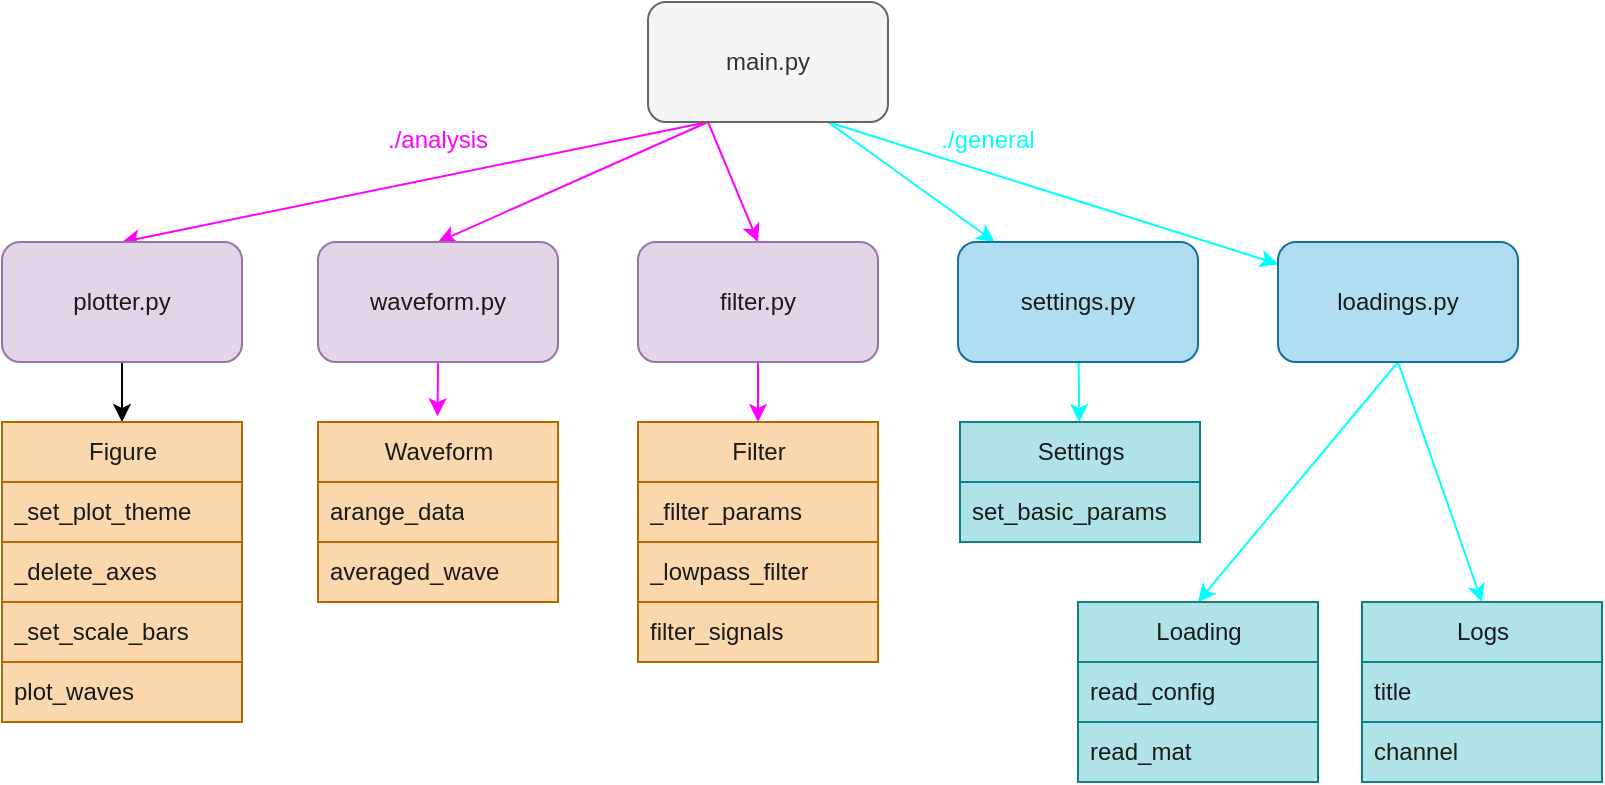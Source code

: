 <mxfile>
    <diagram id="C5RBs43oDa-KdzZeNtuy" name="Page-1">
        <mxGraphModel dx="1040" dy="556" grid="1" gridSize="10" guides="1" tooltips="1" connect="1" arrows="1" fold="1" page="1" pageScale="1" pageWidth="827" pageHeight="1169" math="0" shadow="0">
            <root>
                <mxCell id="WIyWlLk6GJQsqaUBKTNV-0"/>
                <mxCell id="WIyWlLk6GJQsqaUBKTNV-1" parent="WIyWlLk6GJQsqaUBKTNV-0"/>
                <mxCell id="8" value="" style="edgeStyle=none;html=1;fontColor=#1A1A1A;exitX=0.75;exitY=1;exitDx=0;exitDy=0;strokeColor=#00FFFF;" parent="WIyWlLk6GJQsqaUBKTNV-1" source="1" target="4" edge="1">
                    <mxGeometry relative="1" as="geometry"/>
                </mxCell>
                <mxCell id="10" value="" style="edgeStyle=none;html=1;fontColor=#1A1A1A;exitX=0.75;exitY=1;exitDx=0;exitDy=0;strokeColor=#00FFFF;" parent="WIyWlLk6GJQsqaUBKTNV-1" source="1" target="9" edge="1">
                    <mxGeometry relative="1" as="geometry"/>
                </mxCell>
                <mxCell id="48" style="edgeStyle=none;html=1;exitX=0.25;exitY=1;exitDx=0;exitDy=0;entryX=0.5;entryY=0;entryDx=0;entryDy=0;strokeColor=#FF00FF;fontColor=#00FFFF;" parent="WIyWlLk6GJQsqaUBKTNV-1" source="1" target="42" edge="1">
                    <mxGeometry relative="1" as="geometry"/>
                </mxCell>
                <mxCell id="49" style="edgeStyle=none;html=1;exitX=0.25;exitY=1;exitDx=0;exitDy=0;entryX=0.5;entryY=0;entryDx=0;entryDy=0;strokeColor=#FF00FF;fontColor=#00FFFF;" parent="WIyWlLk6GJQsqaUBKTNV-1" source="1" target="43" edge="1">
                    <mxGeometry relative="1" as="geometry"/>
                </mxCell>
                <mxCell id="50" style="edgeStyle=none;html=1;exitX=0.25;exitY=1;exitDx=0;exitDy=0;entryX=0.5;entryY=0;entryDx=0;entryDy=0;strokeColor=#FF00FF;fontColor=#00FFFF;" parent="WIyWlLk6GJQsqaUBKTNV-1" source="1" target="45" edge="1">
                    <mxGeometry relative="1" as="geometry"/>
                </mxCell>
                <mxCell id="1" value="main.py" style="rounded=1;whiteSpace=wrap;html=1;fillColor=#f5f5f5;fontColor=#333333;strokeColor=#666666;" parent="WIyWlLk6GJQsqaUBKTNV-1" vertex="1">
                    <mxGeometry x="340" y="40" width="120" height="60" as="geometry"/>
                </mxCell>
                <mxCell id="25" style="edgeStyle=none;html=1;exitX=0.5;exitY=1;exitDx=0;exitDy=0;entryX=0.5;entryY=0;entryDx=0;entryDy=0;fontColor=#1A1A1A;strokeColor=#00FFFF;" parent="WIyWlLk6GJQsqaUBKTNV-1" source="4" target="16" edge="1">
                    <mxGeometry relative="1" as="geometry"/>
                </mxCell>
                <mxCell id="27" style="edgeStyle=none;html=1;exitX=0.5;exitY=1;exitDx=0;exitDy=0;entryX=0.5;entryY=0;entryDx=0;entryDy=0;fontColor=#1A1A1A;strokeColor=#00FFFF;" parent="WIyWlLk6GJQsqaUBKTNV-1" source="4" target="11" edge="1">
                    <mxGeometry relative="1" as="geometry"/>
                </mxCell>
                <mxCell id="4" value="&lt;font&gt;loadings.py&lt;/font&gt;" style="rounded=1;whiteSpace=wrap;html=1;fillColor=#b1ddf0;strokeColor=#10739e;fontColor=#1A1A1A;" parent="WIyWlLk6GJQsqaUBKTNV-1" vertex="1">
                    <mxGeometry x="655" y="160" width="120" height="60" as="geometry"/>
                </mxCell>
                <mxCell id="38" style="edgeStyle=none;html=1;strokeColor=#00FFFF;" parent="WIyWlLk6GJQsqaUBKTNV-1" source="9" target="36" edge="1">
                    <mxGeometry relative="1" as="geometry"/>
                </mxCell>
                <mxCell id="9" value="settings.py" style="whiteSpace=wrap;html=1;rounded=1;fillColor=#b1ddf0;strokeColor=#10739e;fontColor=#1A1A1A;" parent="WIyWlLk6GJQsqaUBKTNV-1" vertex="1">
                    <mxGeometry x="495" y="160" width="120" height="60" as="geometry"/>
                </mxCell>
                <mxCell id="11" value="Logs" style="swimlane;fontStyle=0;childLayout=stackLayout;horizontal=1;startSize=30;horizontalStack=0;resizeParent=1;resizeParentMax=0;resizeLast=0;collapsible=1;marginBottom=0;html=1;fillColor=#b0e3e6;strokeColor=#0e8088;fontColor=#1A1A1A;" parent="WIyWlLk6GJQsqaUBKTNV-1" vertex="1">
                    <mxGeometry x="697" y="340" width="120" height="90" as="geometry"/>
                </mxCell>
                <mxCell id="12" value="title" style="text;strokeColor=#0e8088;fillColor=#b0e3e6;align=left;verticalAlign=middle;spacingLeft=4;spacingRight=4;overflow=hidden;points=[[0,0.5],[1,0.5]];portConstraint=eastwest;rotatable=0;html=1;fontColor=#1A1A1A;" parent="11" vertex="1">
                    <mxGeometry y="30" width="120" height="30" as="geometry"/>
                </mxCell>
                <mxCell id="13" value="channel" style="text;strokeColor=#0e8088;fillColor=#b0e3e6;align=left;verticalAlign=middle;spacingLeft=4;spacingRight=4;overflow=hidden;points=[[0,0.5],[1,0.5]];portConstraint=eastwest;rotatable=0;html=1;fontColor=#1A1A1A;" parent="11" vertex="1">
                    <mxGeometry y="60" width="120" height="30" as="geometry"/>
                </mxCell>
                <mxCell id="16" value="Loading" style="swimlane;fontStyle=0;childLayout=stackLayout;horizontal=1;startSize=30;horizontalStack=0;resizeParent=1;resizeParentMax=0;resizeLast=0;collapsible=1;marginBottom=0;html=1;fillColor=#b0e3e6;strokeColor=#0e8088;fontColor=#1A1A1A;" parent="WIyWlLk6GJQsqaUBKTNV-1" vertex="1">
                    <mxGeometry x="555" y="340" width="120" height="90" as="geometry"/>
                </mxCell>
                <mxCell id="17" value="read_config" style="text;strokeColor=#0e8088;fillColor=#b0e3e6;align=left;verticalAlign=middle;spacingLeft=4;spacingRight=4;overflow=hidden;points=[[0,0.5],[1,0.5]];portConstraint=eastwest;rotatable=0;html=1;fontColor=#1A1A1A;" parent="16" vertex="1">
                    <mxGeometry y="30" width="120" height="30" as="geometry"/>
                </mxCell>
                <mxCell id="18" value="read_mat" style="text;strokeColor=#0e8088;fillColor=#b0e3e6;align=left;verticalAlign=middle;spacingLeft=4;spacingRight=4;overflow=hidden;points=[[0,0.5],[1,0.5]];portConstraint=eastwest;rotatable=0;html=1;fontColor=#1A1A1A;" parent="16" vertex="1">
                    <mxGeometry y="60" width="120" height="30" as="geometry"/>
                </mxCell>
                <mxCell id="36" value="Settings" style="swimlane;fontStyle=0;childLayout=stackLayout;horizontal=1;startSize=30;horizontalStack=0;resizeParent=1;resizeParentMax=0;resizeLast=0;collapsible=1;marginBottom=0;html=1;fillColor=#b0e3e6;strokeColor=#0e8088;fontColor=#1A1A1A;" parent="WIyWlLk6GJQsqaUBKTNV-1" vertex="1">
                    <mxGeometry x="496" y="250" width="120" height="60" as="geometry"/>
                </mxCell>
                <mxCell id="37" value="set_basic_params" style="text;strokeColor=#0e8088;fillColor=#b0e3e6;align=left;verticalAlign=middle;spacingLeft=4;spacingRight=4;overflow=hidden;points=[[0,0.5],[1,0.5]];portConstraint=eastwest;rotatable=0;html=1;fontColor=#1A1A1A;" parent="36" vertex="1">
                    <mxGeometry y="30" width="120" height="30" as="geometry"/>
                </mxCell>
                <mxCell id="39" value="./general" style="text;html=1;strokeColor=none;fillColor=none;align=center;verticalAlign=middle;whiteSpace=wrap;rounded=0;fontColor=#00FFFF;" parent="WIyWlLk6GJQsqaUBKTNV-1" vertex="1">
                    <mxGeometry x="480" y="94" width="60" height="30" as="geometry"/>
                </mxCell>
                <mxCell id="52" style="edgeStyle=none;html=1;exitX=0.5;exitY=1;exitDx=0;exitDy=0;entryX=0.5;entryY=0;entryDx=0;entryDy=0;strokeColor=#FF00FF;fontColor=#1A1A1A;" parent="WIyWlLk6GJQsqaUBKTNV-1" source="42" target="46" edge="1">
                    <mxGeometry relative="1" as="geometry"/>
                </mxCell>
                <mxCell id="42" value="&lt;font color=&quot;#1a1a1a&quot;&gt;filter.py&lt;/font&gt;" style="rounded=1;whiteSpace=wrap;html=1;fillColor=#e1d5e7;strokeColor=#9673a6;" parent="WIyWlLk6GJQsqaUBKTNV-1" vertex="1">
                    <mxGeometry x="335" y="160" width="120" height="60" as="geometry"/>
                </mxCell>
                <mxCell id="59" style="edgeStyle=none;html=1;exitX=0.5;exitY=1;exitDx=0;exitDy=0;entryX=0.498;entryY=-0.032;entryDx=0;entryDy=0;entryPerimeter=0;strokeColor=#FF00FF;fontColor=#1A1A1A;" parent="WIyWlLk6GJQsqaUBKTNV-1" source="43" target="55" edge="1">
                    <mxGeometry relative="1" as="geometry"/>
                </mxCell>
                <mxCell id="43" value="&lt;font color=&quot;#1a1a1a&quot;&gt;waveform.py&lt;/font&gt;" style="rounded=1;whiteSpace=wrap;html=1;fillColor=#e1d5e7;strokeColor=#9673a6;" parent="WIyWlLk6GJQsqaUBKTNV-1" vertex="1">
                    <mxGeometry x="175" y="160" width="120" height="60" as="geometry"/>
                </mxCell>
                <mxCell id="65" style="edgeStyle=none;html=1;exitX=0.5;exitY=1;exitDx=0;exitDy=0;entryX=0.5;entryY=0;entryDx=0;entryDy=0;" edge="1" parent="WIyWlLk6GJQsqaUBKTNV-1" source="45" target="60">
                    <mxGeometry relative="1" as="geometry"/>
                </mxCell>
                <mxCell id="45" value="&lt;font color=&quot;#1a1a1a&quot;&gt;plotter.py&lt;/font&gt;" style="rounded=1;whiteSpace=wrap;html=1;fillColor=#e1d5e7;strokeColor=#9673a6;" parent="WIyWlLk6GJQsqaUBKTNV-1" vertex="1">
                    <mxGeometry x="17" y="160" width="120" height="60" as="geometry"/>
                </mxCell>
                <mxCell id="46" value="Filter" style="swimlane;fontStyle=0;childLayout=stackLayout;horizontal=1;startSize=30;horizontalStack=0;resizeParent=1;resizeParentMax=0;resizeLast=0;collapsible=1;marginBottom=0;html=1;fillColor=#fad7ac;strokeColor=#b46504;fontColor=#1A1A1A;" parent="WIyWlLk6GJQsqaUBKTNV-1" vertex="1">
                    <mxGeometry x="335" y="250" width="120" height="120" as="geometry"/>
                </mxCell>
                <mxCell id="47" value="_filter_params" style="text;strokeColor=#b46504;fillColor=#fad7ac;align=left;verticalAlign=middle;spacingLeft=4;spacingRight=4;overflow=hidden;points=[[0,0.5],[1,0.5]];portConstraint=eastwest;rotatable=0;html=1;fontColor=#1A1A1A;" parent="46" vertex="1">
                    <mxGeometry y="30" width="120" height="30" as="geometry"/>
                </mxCell>
                <mxCell id="53" value="_lowpass_filter" style="text;strokeColor=#b46504;fillColor=#fad7ac;align=left;verticalAlign=middle;spacingLeft=4;spacingRight=4;overflow=hidden;points=[[0,0.5],[1,0.5]];portConstraint=eastwest;rotatable=0;html=1;fontColor=#1A1A1A;" parent="46" vertex="1">
                    <mxGeometry y="60" width="120" height="30" as="geometry"/>
                </mxCell>
                <mxCell id="54" value="filter_signals" style="text;strokeColor=#b46504;fillColor=#fad7ac;align=left;verticalAlign=middle;spacingLeft=4;spacingRight=4;overflow=hidden;points=[[0,0.5],[1,0.5]];portConstraint=eastwest;rotatable=0;html=1;fontColor=#1A1A1A;" parent="46" vertex="1">
                    <mxGeometry y="90" width="120" height="30" as="geometry"/>
                </mxCell>
                <mxCell id="51" value="./analysis" style="text;html=1;strokeColor=none;fillColor=none;align=center;verticalAlign=middle;whiteSpace=wrap;rounded=0;fontColor=#FF00FF;" parent="WIyWlLk6GJQsqaUBKTNV-1" vertex="1">
                    <mxGeometry x="205" y="94" width="60" height="30" as="geometry"/>
                </mxCell>
                <mxCell id="55" value="Waveform" style="swimlane;fontStyle=0;childLayout=stackLayout;horizontal=1;startSize=30;horizontalStack=0;resizeParent=1;resizeParentMax=0;resizeLast=0;collapsible=1;marginBottom=0;html=1;fillColor=#fad7ac;strokeColor=#b46504;fontColor=#1A1A1A;" parent="WIyWlLk6GJQsqaUBKTNV-1" vertex="1">
                    <mxGeometry x="175" y="250" width="120" height="90" as="geometry"/>
                </mxCell>
                <mxCell id="56" value="arange_data" style="text;strokeColor=#b46504;fillColor=#fad7ac;align=left;verticalAlign=middle;spacingLeft=4;spacingRight=4;overflow=hidden;points=[[0,0.5],[1,0.5]];portConstraint=eastwest;rotatable=0;html=1;fontColor=#1A1A1A;" parent="55" vertex="1">
                    <mxGeometry y="30" width="120" height="30" as="geometry"/>
                </mxCell>
                <mxCell id="57" value="averaged_wave" style="text;strokeColor=#b46504;fillColor=#fad7ac;align=left;verticalAlign=middle;spacingLeft=4;spacingRight=4;overflow=hidden;points=[[0,0.5],[1,0.5]];portConstraint=eastwest;rotatable=0;html=1;fontColor=#1A1A1A;" parent="55" vertex="1">
                    <mxGeometry y="60" width="120" height="30" as="geometry"/>
                </mxCell>
                <mxCell id="60" value="Figure" style="swimlane;fontStyle=0;childLayout=stackLayout;horizontal=1;startSize=30;horizontalStack=0;resizeParent=1;resizeParentMax=0;resizeLast=0;collapsible=1;marginBottom=0;html=1;fillColor=#fad7ac;strokeColor=#b46504;fontColor=#1A1A1A;" parent="WIyWlLk6GJQsqaUBKTNV-1" vertex="1">
                    <mxGeometry x="17" y="250" width="120" height="150" as="geometry"/>
                </mxCell>
                <mxCell id="61" value="_set_plot_theme" style="text;strokeColor=#b46504;fillColor=#fad7ac;align=left;verticalAlign=middle;spacingLeft=4;spacingRight=4;overflow=hidden;points=[[0,0.5],[1,0.5]];portConstraint=eastwest;rotatable=0;html=1;fontColor=#1A1A1A;" parent="60" vertex="1">
                    <mxGeometry y="30" width="120" height="30" as="geometry"/>
                </mxCell>
                <mxCell id="62" value="_delete_axes" style="text;strokeColor=#b46504;fillColor=#fad7ac;align=left;verticalAlign=middle;spacingLeft=4;spacingRight=4;overflow=hidden;points=[[0,0.5],[1,0.5]];portConstraint=eastwest;rotatable=0;html=1;fontColor=#1A1A1A;" parent="60" vertex="1">
                    <mxGeometry y="60" width="120" height="30" as="geometry"/>
                </mxCell>
                <mxCell id="63" value="_set_scale_bars" style="text;strokeColor=#b46504;fillColor=#fad7ac;align=left;verticalAlign=middle;spacingLeft=4;spacingRight=4;overflow=hidden;points=[[0,0.5],[1,0.5]];portConstraint=eastwest;rotatable=0;html=1;fontColor=#1A1A1A;" parent="60" vertex="1">
                    <mxGeometry y="90" width="120" height="30" as="geometry"/>
                </mxCell>
                <mxCell id="64" value="plot_waves" style="text;strokeColor=#b46504;fillColor=#fad7ac;align=left;verticalAlign=middle;spacingLeft=4;spacingRight=4;overflow=hidden;points=[[0,0.5],[1,0.5]];portConstraint=eastwest;rotatable=0;html=1;fontColor=#1A1A1A;" parent="60" vertex="1">
                    <mxGeometry y="120" width="120" height="30" as="geometry"/>
                </mxCell>
            </root>
        </mxGraphModel>
    </diagram>
</mxfile>